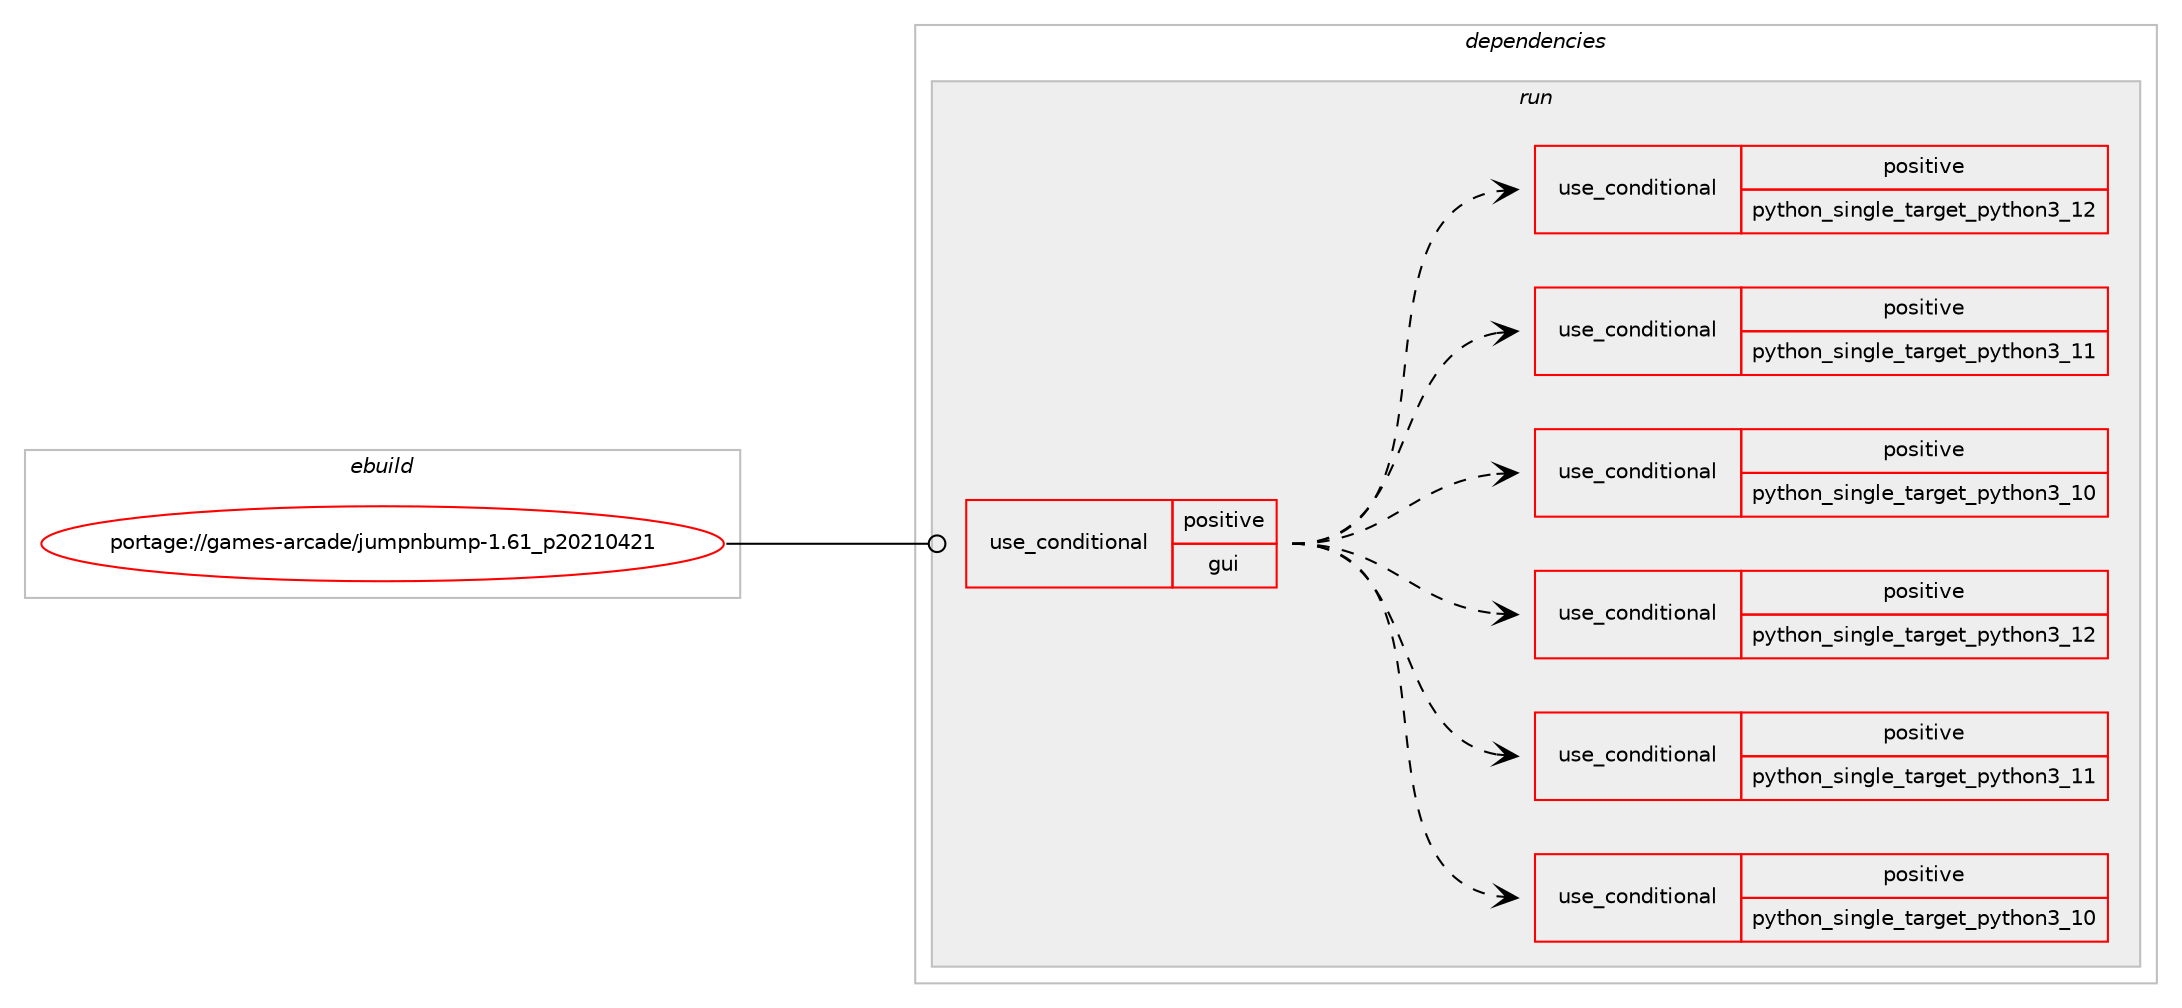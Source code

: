 digraph prolog {

# *************
# Graph options
# *************

newrank=true;
concentrate=true;
compound=true;
graph [rankdir=LR,fontname=Helvetica,fontsize=10,ranksep=1.5];#, ranksep=2.5, nodesep=0.2];
edge  [arrowhead=vee];
node  [fontname=Helvetica,fontsize=10];

# **********
# The ebuild
# **********

subgraph cluster_leftcol {
color=gray;
rank=same;
label=<<i>ebuild</i>>;
id [label="portage://games-arcade/jumpnbump-1.61_p20210421", color=red, width=4, href="../games-arcade/jumpnbump-1.61_p20210421.svg"];
}

# ****************
# The dependencies
# ****************

subgraph cluster_midcol {
color=gray;
label=<<i>dependencies</i>>;
subgraph cluster_compile {
fillcolor="#eeeeee";
style=filled;
label=<<i>compile</i>>;
# *** BEGIN UNKNOWN DEPENDENCY TYPE (TODO) ***
# id -> package_dependency(portage://games-arcade/jumpnbump-1.61_p20210421,install,no,app-arch,bzip2,none,[,,],any_same_slot,[])
# *** END UNKNOWN DEPENDENCY TYPE (TODO) ***

# *** BEGIN UNKNOWN DEPENDENCY TYPE (TODO) ***
# id -> package_dependency(portage://games-arcade/jumpnbump-1.61_p20210421,install,no,media-libs,libsdl2,none,[,,],[],[use(enable(joystick),none),use(enable(sound),none),use(enable(video),none)])
# *** END UNKNOWN DEPENDENCY TYPE (TODO) ***

# *** BEGIN UNKNOWN DEPENDENCY TYPE (TODO) ***
# id -> package_dependency(portage://games-arcade/jumpnbump-1.61_p20210421,install,no,media-libs,sdl2-mixer,none,[,,],[],[use(enable(mod),none)])
# *** END UNKNOWN DEPENDENCY TYPE (TODO) ***

# *** BEGIN UNKNOWN DEPENDENCY TYPE (TODO) ***
# id -> package_dependency(portage://games-arcade/jumpnbump-1.61_p20210421,install,no,media-libs,sdl2-net,none,[,,],[],[])
# *** END UNKNOWN DEPENDENCY TYPE (TODO) ***

# *** BEGIN UNKNOWN DEPENDENCY TYPE (TODO) ***
# id -> package_dependency(portage://games-arcade/jumpnbump-1.61_p20210421,install,no,sys-libs,zlib,none,[,,],any_same_slot,[])
# *** END UNKNOWN DEPENDENCY TYPE (TODO) ***

}
subgraph cluster_compileandrun {
fillcolor="#eeeeee";
style=filled;
label=<<i>compile and run</i>>;
}
subgraph cluster_run {
fillcolor="#eeeeee";
style=filled;
label=<<i>run</i>>;
subgraph cond61461 {
dependency114286 [label=<<TABLE BORDER="0" CELLBORDER="1" CELLSPACING="0" CELLPADDING="4"><TR><TD ROWSPAN="3" CELLPADDING="10">use_conditional</TD></TR><TR><TD>positive</TD></TR><TR><TD>gui</TD></TR></TABLE>>, shape=none, color=red];
subgraph cond61462 {
dependency114287 [label=<<TABLE BORDER="0" CELLBORDER="1" CELLSPACING="0" CELLPADDING="4"><TR><TD ROWSPAN="3" CELLPADDING="10">use_conditional</TD></TR><TR><TD>positive</TD></TR><TR><TD>python_single_target_python3_10</TD></TR></TABLE>>, shape=none, color=red];
# *** BEGIN UNKNOWN DEPENDENCY TYPE (TODO) ***
# dependency114287 -> package_dependency(portage://games-arcade/jumpnbump-1.61_p20210421,run,no,dev-lang,python,none,[,,],[slot(3.10)],[])
# *** END UNKNOWN DEPENDENCY TYPE (TODO) ***

}
dependency114286:e -> dependency114287:w [weight=20,style="dashed",arrowhead="vee"];
subgraph cond61463 {
dependency114288 [label=<<TABLE BORDER="0" CELLBORDER="1" CELLSPACING="0" CELLPADDING="4"><TR><TD ROWSPAN="3" CELLPADDING="10">use_conditional</TD></TR><TR><TD>positive</TD></TR><TR><TD>python_single_target_python3_11</TD></TR></TABLE>>, shape=none, color=red];
# *** BEGIN UNKNOWN DEPENDENCY TYPE (TODO) ***
# dependency114288 -> package_dependency(portage://games-arcade/jumpnbump-1.61_p20210421,run,no,dev-lang,python,none,[,,],[slot(3.11)],[])
# *** END UNKNOWN DEPENDENCY TYPE (TODO) ***

}
dependency114286:e -> dependency114288:w [weight=20,style="dashed",arrowhead="vee"];
subgraph cond61464 {
dependency114289 [label=<<TABLE BORDER="0" CELLBORDER="1" CELLSPACING="0" CELLPADDING="4"><TR><TD ROWSPAN="3" CELLPADDING="10">use_conditional</TD></TR><TR><TD>positive</TD></TR><TR><TD>python_single_target_python3_12</TD></TR></TABLE>>, shape=none, color=red];
# *** BEGIN UNKNOWN DEPENDENCY TYPE (TODO) ***
# dependency114289 -> package_dependency(portage://games-arcade/jumpnbump-1.61_p20210421,run,no,dev-lang,python,none,[,,],[slot(3.12)],[])
# *** END UNKNOWN DEPENDENCY TYPE (TODO) ***

}
dependency114286:e -> dependency114289:w [weight=20,style="dashed",arrowhead="vee"];
subgraph cond61465 {
dependency114290 [label=<<TABLE BORDER="0" CELLBORDER="1" CELLSPACING="0" CELLPADDING="4"><TR><TD ROWSPAN="3" CELLPADDING="10">use_conditional</TD></TR><TR><TD>positive</TD></TR><TR><TD>python_single_target_python3_10</TD></TR></TABLE>>, shape=none, color=red];
# *** BEGIN UNKNOWN DEPENDENCY TYPE (TODO) ***
# dependency114290 -> package_dependency(portage://games-arcade/jumpnbump-1.61_p20210421,run,no,dev-python,pillow,none,[,,],[],[use(enable(python_targets_python3_10),negative)])
# *** END UNKNOWN DEPENDENCY TYPE (TODO) ***

# *** BEGIN UNKNOWN DEPENDENCY TYPE (TODO) ***
# dependency114290 -> package_dependency(portage://games-arcade/jumpnbump-1.61_p20210421,run,no,dev-python,pygobject,none,[,,],[],[use(enable(python_targets_python3_10),negative)])
# *** END UNKNOWN DEPENDENCY TYPE (TODO) ***

}
dependency114286:e -> dependency114290:w [weight=20,style="dashed",arrowhead="vee"];
subgraph cond61466 {
dependency114291 [label=<<TABLE BORDER="0" CELLBORDER="1" CELLSPACING="0" CELLPADDING="4"><TR><TD ROWSPAN="3" CELLPADDING="10">use_conditional</TD></TR><TR><TD>positive</TD></TR><TR><TD>python_single_target_python3_11</TD></TR></TABLE>>, shape=none, color=red];
# *** BEGIN UNKNOWN DEPENDENCY TYPE (TODO) ***
# dependency114291 -> package_dependency(portage://games-arcade/jumpnbump-1.61_p20210421,run,no,dev-python,pillow,none,[,,],[],[use(enable(python_targets_python3_11),negative)])
# *** END UNKNOWN DEPENDENCY TYPE (TODO) ***

# *** BEGIN UNKNOWN DEPENDENCY TYPE (TODO) ***
# dependency114291 -> package_dependency(portage://games-arcade/jumpnbump-1.61_p20210421,run,no,dev-python,pygobject,none,[,,],[],[use(enable(python_targets_python3_11),negative)])
# *** END UNKNOWN DEPENDENCY TYPE (TODO) ***

}
dependency114286:e -> dependency114291:w [weight=20,style="dashed",arrowhead="vee"];
subgraph cond61467 {
dependency114292 [label=<<TABLE BORDER="0" CELLBORDER="1" CELLSPACING="0" CELLPADDING="4"><TR><TD ROWSPAN="3" CELLPADDING="10">use_conditional</TD></TR><TR><TD>positive</TD></TR><TR><TD>python_single_target_python3_12</TD></TR></TABLE>>, shape=none, color=red];
# *** BEGIN UNKNOWN DEPENDENCY TYPE (TODO) ***
# dependency114292 -> package_dependency(portage://games-arcade/jumpnbump-1.61_p20210421,run,no,dev-python,pillow,none,[,,],[],[use(enable(python_targets_python3_12),negative)])
# *** END UNKNOWN DEPENDENCY TYPE (TODO) ***

# *** BEGIN UNKNOWN DEPENDENCY TYPE (TODO) ***
# dependency114292 -> package_dependency(portage://games-arcade/jumpnbump-1.61_p20210421,run,no,dev-python,pygobject,none,[,,],[],[use(enable(python_targets_python3_12),negative)])
# *** END UNKNOWN DEPENDENCY TYPE (TODO) ***

}
dependency114286:e -> dependency114292:w [weight=20,style="dashed",arrowhead="vee"];
# *** BEGIN UNKNOWN DEPENDENCY TYPE (TODO) ***
# dependency114286 -> package_dependency(portage://games-arcade/jumpnbump-1.61_p20210421,run,no,x11-libs,gdk-pixbuf,none,[,,],[slot(2)],[use(enable(introspection),none)])
# *** END UNKNOWN DEPENDENCY TYPE (TODO) ***

# *** BEGIN UNKNOWN DEPENDENCY TYPE (TODO) ***
# dependency114286 -> package_dependency(portage://games-arcade/jumpnbump-1.61_p20210421,run,no,x11-libs,gtk+,none,[,,],[slot(3)],[use(enable(introspection),none)])
# *** END UNKNOWN DEPENDENCY TYPE (TODO) ***

}
id:e -> dependency114286:w [weight=20,style="solid",arrowhead="odot"];
# *** BEGIN UNKNOWN DEPENDENCY TYPE (TODO) ***
# id -> package_dependency(portage://games-arcade/jumpnbump-1.61_p20210421,run,no,app-arch,bzip2,none,[,,],any_same_slot,[])
# *** END UNKNOWN DEPENDENCY TYPE (TODO) ***

# *** BEGIN UNKNOWN DEPENDENCY TYPE (TODO) ***
# id -> package_dependency(portage://games-arcade/jumpnbump-1.61_p20210421,run,no,media-libs,libsdl2,none,[,,],[],[use(enable(joystick),none),use(enable(sound),none),use(enable(video),none)])
# *** END UNKNOWN DEPENDENCY TYPE (TODO) ***

# *** BEGIN UNKNOWN DEPENDENCY TYPE (TODO) ***
# id -> package_dependency(portage://games-arcade/jumpnbump-1.61_p20210421,run,no,media-libs,sdl2-mixer,none,[,,],[],[use(enable(mod),none)])
# *** END UNKNOWN DEPENDENCY TYPE (TODO) ***

# *** BEGIN UNKNOWN DEPENDENCY TYPE (TODO) ***
# id -> package_dependency(portage://games-arcade/jumpnbump-1.61_p20210421,run,no,media-libs,sdl2-net,none,[,,],[],[])
# *** END UNKNOWN DEPENDENCY TYPE (TODO) ***

# *** BEGIN UNKNOWN DEPENDENCY TYPE (TODO) ***
# id -> package_dependency(portage://games-arcade/jumpnbump-1.61_p20210421,run,no,sys-libs,zlib,none,[,,],any_same_slot,[])
# *** END UNKNOWN DEPENDENCY TYPE (TODO) ***

}
}

# **************
# The candidates
# **************

subgraph cluster_choices {
rank=same;
color=gray;
label=<<i>candidates</i>>;

}

}

